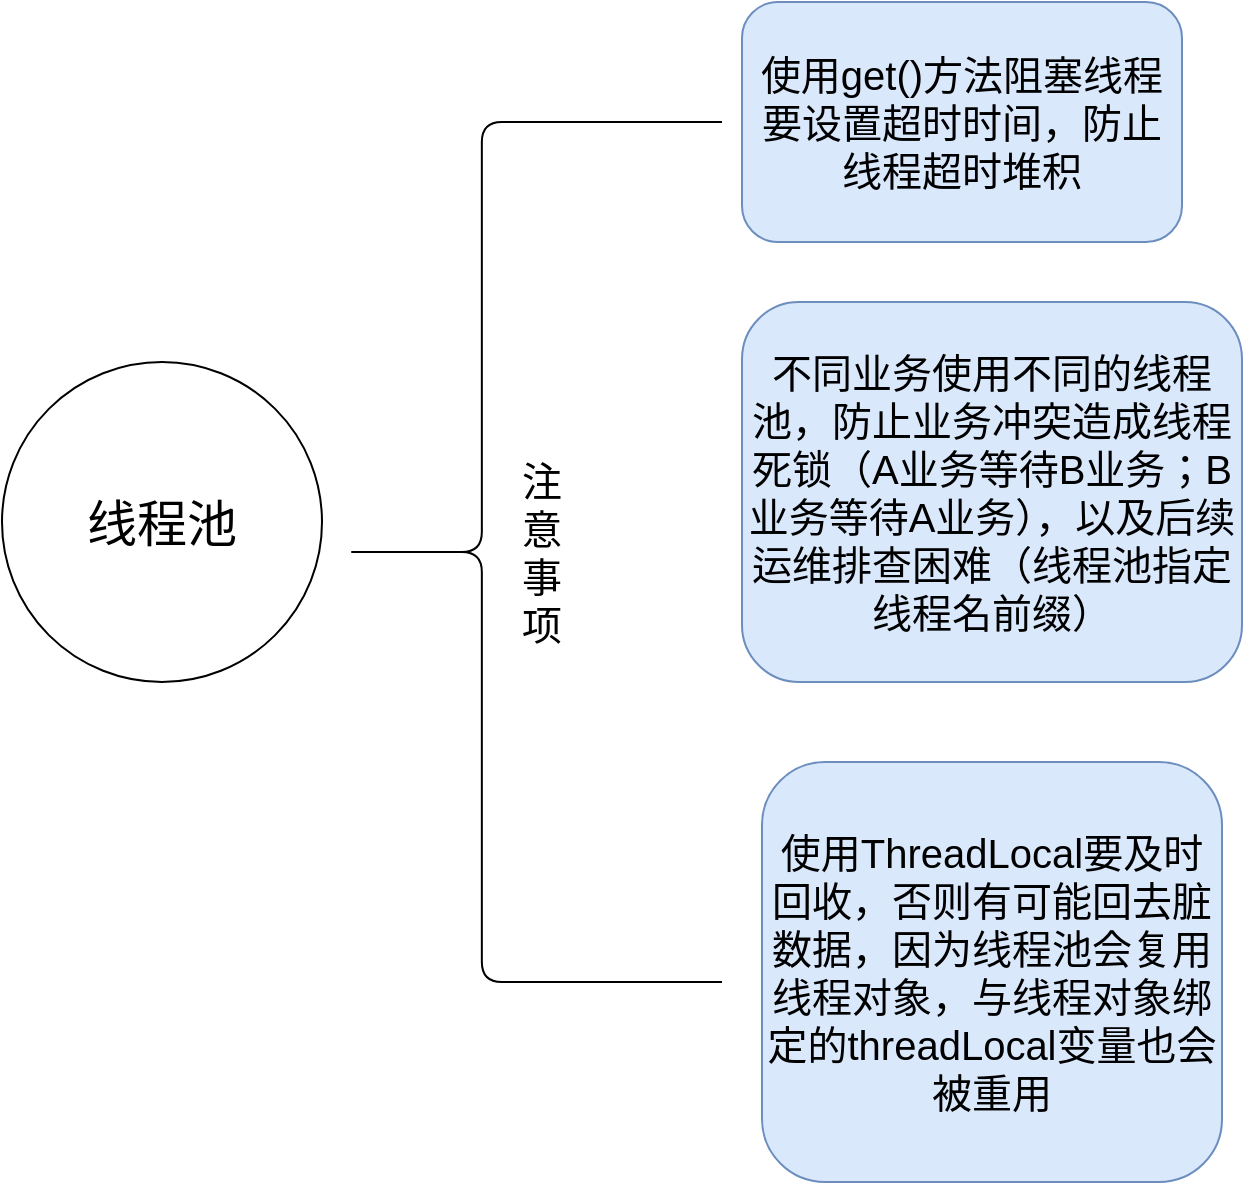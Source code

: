 <mxfile version="24.7.10">
  <diagram id="6a731a19-8d31-9384-78a2-239565b7b9f0" name="Page-1">
    <mxGraphModel dx="2603" dy="780" grid="1" gridSize="10" guides="1" tooltips="1" connect="1" arrows="1" fold="1" page="1" pageScale="1" pageWidth="1169" pageHeight="827" background="none" math="0" shadow="0">
      <root>
        <mxCell id="0" />
        <mxCell id="1" parent="0" />
        <mxCell id="xQ-k0JLm2w4mk76hagWl-1784" value="&lt;font style=&quot;font-size: 20px;&quot;&gt;不同业务使用不同的线程池，防止业务冲突造成线程死锁（A业务等待B业务；B业务等待A业务），以及后续运维排查困难（线程池指定线程名前缀）&lt;/font&gt;" style="rounded=1;whiteSpace=wrap;html=1;fillColor=#dae8fc;strokeColor=#6c8ebf;" vertex="1" parent="1">
          <mxGeometry x="280" y="240" width="250" height="190" as="geometry" />
        </mxCell>
        <mxCell id="xQ-k0JLm2w4mk76hagWl-1785" value="&lt;font style=&quot;font-size: 20px;&quot;&gt;使用get()方法阻塞线程要设置超时时间，防止线程超时堆积&lt;/font&gt;" style="rounded=1;whiteSpace=wrap;html=1;fillColor=#dae8fc;strokeColor=#6c8ebf;" vertex="1" parent="1">
          <mxGeometry x="280" y="90" width="220" height="120" as="geometry" />
        </mxCell>
        <mxCell id="xQ-k0JLm2w4mk76hagWl-1788" value="&lt;font style=&quot;font-size: 20px;&quot;&gt;使用ThreadLocal要及时回收，否则有可能回去脏数据，因为线程池会复用线程对象，与线程对象绑定的threadLocal变量也会被重用&lt;/font&gt;" style="rounded=1;whiteSpace=wrap;html=1;fillColor=#dae8fc;strokeColor=#6c8ebf;" vertex="1" parent="1">
          <mxGeometry x="290" y="470" width="230" height="210" as="geometry" />
        </mxCell>
        <mxCell id="xQ-k0JLm2w4mk76hagWl-1789" value="&lt;font style=&quot;font-size: 25px;&quot;&gt;线程池&lt;/font&gt;" style="ellipse;whiteSpace=wrap;html=1;" vertex="1" parent="1">
          <mxGeometry x="-90" y="270" width="160" height="160" as="geometry" />
        </mxCell>
        <mxCell id="xQ-k0JLm2w4mk76hagWl-1790" value="" style="shape=curlyBracket;whiteSpace=wrap;html=1;rounded=1;labelPosition=left;verticalLabelPosition=middle;align=right;verticalAlign=middle;size=0.368;" vertex="1" parent="1">
          <mxGeometry x="80" y="150" width="190" height="430" as="geometry" />
        </mxCell>
        <mxCell id="xQ-k0JLm2w4mk76hagWl-1792" value="&lt;font style=&quot;font-size: 20px;&quot;&gt;注意事项&lt;/font&gt;" style="text;html=1;align=center;verticalAlign=middle;whiteSpace=wrap;rounded=0;" vertex="1" parent="1">
          <mxGeometry x="170" y="260" width="20" height="210" as="geometry" />
        </mxCell>
      </root>
    </mxGraphModel>
  </diagram>
</mxfile>
